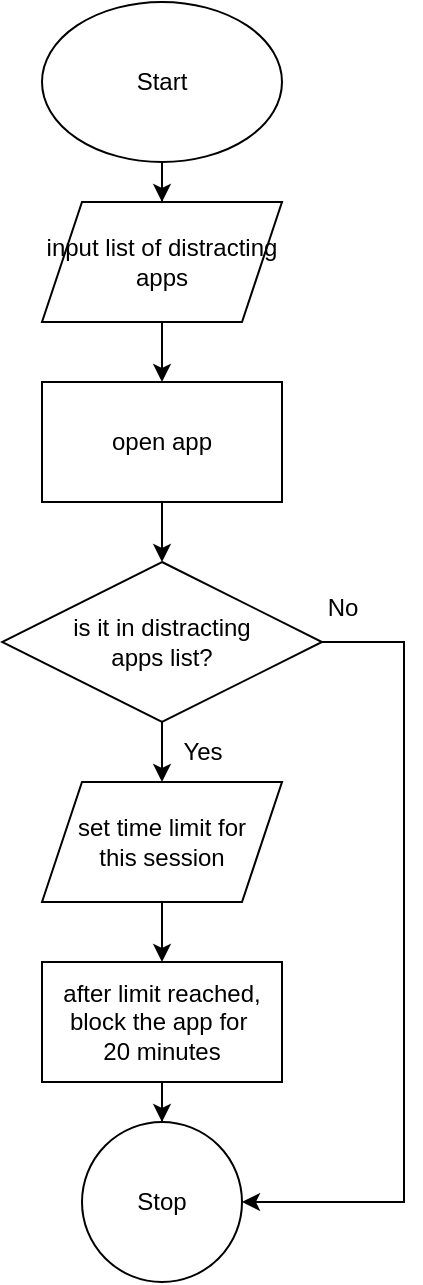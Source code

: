 <mxfile version="21.5.2" type="github">
  <diagram name="Page-1" id="XG9dEOp02Xiiyx47yWDh">
    <mxGraphModel dx="878" dy="532" grid="1" gridSize="10" guides="1" tooltips="1" connect="1" arrows="1" fold="1" page="1" pageScale="1" pageWidth="850" pageHeight="1100" math="0" shadow="0">
      <root>
        <mxCell id="0" />
        <mxCell id="1" parent="0" />
        <mxCell id="vYba0qln4N9HovBGG8Ke-3" value="" style="edgeStyle=orthogonalEdgeStyle;rounded=0;orthogonalLoop=1;jettySize=auto;html=1;" parent="1" source="vYba0qln4N9HovBGG8Ke-1" target="vYba0qln4N9HovBGG8Ke-2" edge="1">
          <mxGeometry relative="1" as="geometry" />
        </mxCell>
        <mxCell id="vYba0qln4N9HovBGG8Ke-1" value="Start" style="ellipse;whiteSpace=wrap;html=1;" parent="1" vertex="1">
          <mxGeometry x="390" y="90" width="120" height="80" as="geometry" />
        </mxCell>
        <mxCell id="vYba0qln4N9HovBGG8Ke-5" value="" style="edgeStyle=orthogonalEdgeStyle;rounded=0;orthogonalLoop=1;jettySize=auto;html=1;" parent="1" source="vYba0qln4N9HovBGG8Ke-2" target="vYba0qln4N9HovBGG8Ke-4" edge="1">
          <mxGeometry relative="1" as="geometry" />
        </mxCell>
        <mxCell id="vYba0qln4N9HovBGG8Ke-2" value="input&amp;nbsp;list of distracting apps" style="shape=parallelogram;perimeter=parallelogramPerimeter;whiteSpace=wrap;html=1;fixedSize=1;" parent="1" vertex="1">
          <mxGeometry x="390" y="190" width="120" height="60" as="geometry" />
        </mxCell>
        <mxCell id="vYba0qln4N9HovBGG8Ke-9" value="" style="edgeStyle=orthogonalEdgeStyle;rounded=0;orthogonalLoop=1;jettySize=auto;html=1;" parent="1" source="vYba0qln4N9HovBGG8Ke-4" target="vYba0qln4N9HovBGG8Ke-8" edge="1">
          <mxGeometry relative="1" as="geometry" />
        </mxCell>
        <mxCell id="vYba0qln4N9HovBGG8Ke-4" value="open app" style="whiteSpace=wrap;html=1;" parent="1" vertex="1">
          <mxGeometry x="390" y="280" width="120" height="60" as="geometry" />
        </mxCell>
        <mxCell id="vYba0qln4N9HovBGG8Ke-11" value="" style="edgeStyle=orthogonalEdgeStyle;rounded=0;orthogonalLoop=1;jettySize=auto;html=1;" parent="1" source="vYba0qln4N9HovBGG8Ke-8" target="vYba0qln4N9HovBGG8Ke-10" edge="1">
          <mxGeometry relative="1" as="geometry" />
        </mxCell>
        <mxCell id="vYba0qln4N9HovBGG8Ke-19" style="edgeStyle=orthogonalEdgeStyle;rounded=0;orthogonalLoop=1;jettySize=auto;html=1;entryX=1;entryY=0.5;entryDx=0;entryDy=0;" parent="1" source="vYba0qln4N9HovBGG8Ke-8" target="vYba0qln4N9HovBGG8Ke-14" edge="1">
          <mxGeometry relative="1" as="geometry">
            <mxPoint x="500" y="680" as="targetPoint" />
            <Array as="points">
              <mxPoint x="571" y="410" />
              <mxPoint x="571" y="690" />
            </Array>
          </mxGeometry>
        </mxCell>
        <mxCell id="vYba0qln4N9HovBGG8Ke-8" value="is it in distracting &lt;br&gt;apps list?" style="rhombus;whiteSpace=wrap;html=1;" parent="1" vertex="1">
          <mxGeometry x="370" y="370" width="160" height="80" as="geometry" />
        </mxCell>
        <mxCell id="vYba0qln4N9HovBGG8Ke-13" value="" style="edgeStyle=orthogonalEdgeStyle;rounded=0;orthogonalLoop=1;jettySize=auto;html=1;" parent="1" source="vYba0qln4N9HovBGG8Ke-10" target="vYba0qln4N9HovBGG8Ke-12" edge="1">
          <mxGeometry relative="1" as="geometry" />
        </mxCell>
        <mxCell id="vYba0qln4N9HovBGG8Ke-10" value="set time limit for&lt;br&gt;this session" style="shape=parallelogram;perimeter=parallelogramPerimeter;whiteSpace=wrap;html=1;fixedSize=1;" parent="1" vertex="1">
          <mxGeometry x="390" y="480" width="120" height="60" as="geometry" />
        </mxCell>
        <mxCell id="vYba0qln4N9HovBGG8Ke-15" value="" style="edgeStyle=orthogonalEdgeStyle;rounded=0;orthogonalLoop=1;jettySize=auto;html=1;" parent="1" source="vYba0qln4N9HovBGG8Ke-12" target="vYba0qln4N9HovBGG8Ke-14" edge="1">
          <mxGeometry relative="1" as="geometry" />
        </mxCell>
        <mxCell id="vYba0qln4N9HovBGG8Ke-12" value="after limit reached,&lt;br&gt;block the app for&amp;nbsp;&lt;br&gt;20 minutes" style="whiteSpace=wrap;html=1;" parent="1" vertex="1">
          <mxGeometry x="390" y="570" width="120" height="60" as="geometry" />
        </mxCell>
        <mxCell id="vYba0qln4N9HovBGG8Ke-14" value="Stop" style="ellipse;whiteSpace=wrap;html=1;" parent="1" vertex="1">
          <mxGeometry x="410" y="650" width="80" height="80" as="geometry" />
        </mxCell>
        <mxCell id="vYba0qln4N9HovBGG8Ke-16" value="Yes" style="text;html=1;align=center;verticalAlign=middle;resizable=0;points=[];autosize=1;strokeColor=none;fillColor=none;" parent="1" vertex="1">
          <mxGeometry x="450" y="450" width="40" height="30" as="geometry" />
        </mxCell>
        <mxCell id="vYba0qln4N9HovBGG8Ke-20" value="No" style="text;html=1;align=center;verticalAlign=middle;resizable=0;points=[];autosize=1;strokeColor=none;fillColor=none;" parent="1" vertex="1">
          <mxGeometry x="520" y="378" width="40" height="30" as="geometry" />
        </mxCell>
      </root>
    </mxGraphModel>
  </diagram>
</mxfile>

